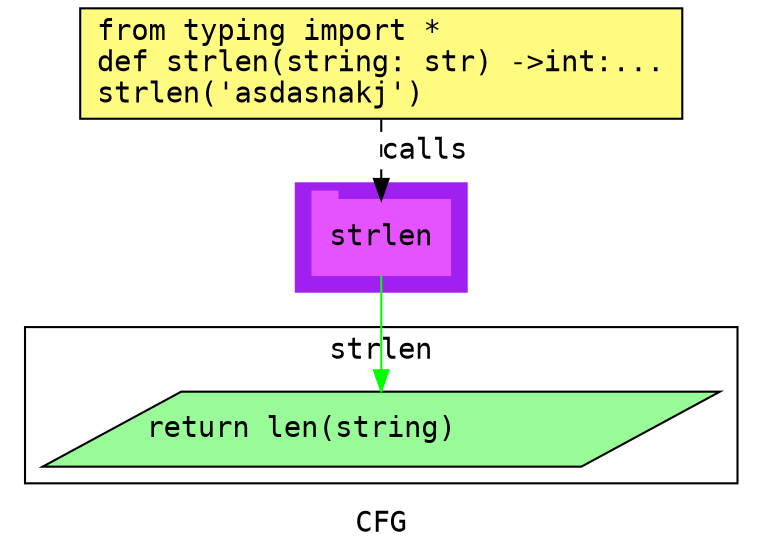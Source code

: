 digraph cluster272CFG {
	graph [bb="0,0,346,259",
		compound=True,
		fontname="DejaVu Sans Mono",
		label=CFG,
		lheight=0.21,
		lp="173,11.5",
		lwidth=0.35,
		pack=False,
		rankdir=TB,
		ranksep=0.02
	];
	node [fontname="DejaVu Sans Mono",
		label="\N"
	];
	edge [fontname="DejaVu Sans Mono"];
	subgraph cluster_1 {
		graph [bb="132,123,214,175",
			color=purple,
			compound=true,
			fontname="DejaVu Sans Mono",
			label="",
			rankdir=TB,
			ranksep=0.02,
			shape=tab,
			style=filled
		];
		node [fontname="DejaVu Sans Mono"];
		edge [fontname="DejaVu Sans Mono"];
		6	[color="#E552FF",
			height=0.5,
			label=strlen,
			linenum="[5]",
			pos="173,149",
			shape=tab,
			style=filled,
			width=0.91667];
	}
	subgraph cluster0strlen {
		graph [bb="8,31,338,106",
			compound=True,
			fontname="DejaVu Sans Mono",
			label=strlen,
			lheight=0.21,
			lp="173,94.5",
			lwidth=0.69,
			pack=False,
			rankdir=TB,
			ranksep=0.02
		];
		node [fontname="DejaVu Sans Mono"];
		edge [fontname="DejaVu Sans Mono"];
		3	[fillcolor="#98fb98",
			height=0.5,
			label="return len(string)\l",
			linenum="[3]",
			pos="173,57",
			shape=parallelogram,
			style="filled,solid",
			width=4.3676];
	}
	1	[fillcolor="#FFFB81",
		height=0.73611,
		label="from typing import *\ldef strlen(string: str) ->int:...\lstrlen('asdasnakj')\l",
		linenum="[1]",
		pos="173,232.5",
		shape=rectangle,
		style="filled,solid",
		width=4.0139];
	1 -> 6	[label=calls,
		lp="194,190.5",
		pos="e,173,167.13 173,205.71 173,196.66 173,186.47 173,177.3",
		style=dashed];
	6 -> 3	[color=green,
		pos="e,173,75.3 173,130.65 173,117.82 173,100.11 173,85.381"];
}
